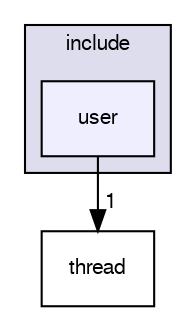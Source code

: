 digraph "include/user" {
  bgcolor=transparent;
  compound=true
  node [ fontsize="10", fontname="FreeSans"];
  edge [ labelfontsize="10", labelfontname="FreeSans"];
  subgraph clusterdir_d44c64559bbebec7f509842c48db8b23 {
    graph [ bgcolor="#ddddee", pencolor="black", label="include" fontname="FreeSans", fontsize="10", URL="dir_d44c64559bbebec7f509842c48db8b23.html"]
  dir_2da6b4920bffa0d563fb54046b25229a [shape=box, label="user", style="filled", fillcolor="#eeeeff", pencolor="black", URL="dir_2da6b4920bffa0d563fb54046b25229a.html"];
  }
  dir_ca34dfd472e7f8119d5dbfd07bd79aae [shape=box label="thread" URL="dir_ca34dfd472e7f8119d5dbfd07bd79aae.html"];
  dir_2da6b4920bffa0d563fb54046b25229a->dir_ca34dfd472e7f8119d5dbfd07bd79aae [headlabel="1", labeldistance=1.5 headhref="dir_000007_000006.html"];
}
